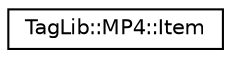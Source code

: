 digraph "Graphical Class Hierarchy"
{
  edge [fontname="Helvetica",fontsize="10",labelfontname="Helvetica",labelfontsize="10"];
  node [fontname="Helvetica",fontsize="10",shape=record];
  rankdir="LR";
  Node1 [label="TagLib::MP4::Item",height=0.2,width=0.4,color="black", fillcolor="white", style="filled",URL="$class_tag_lib_1_1_m_p4_1_1_item.html"];
}
